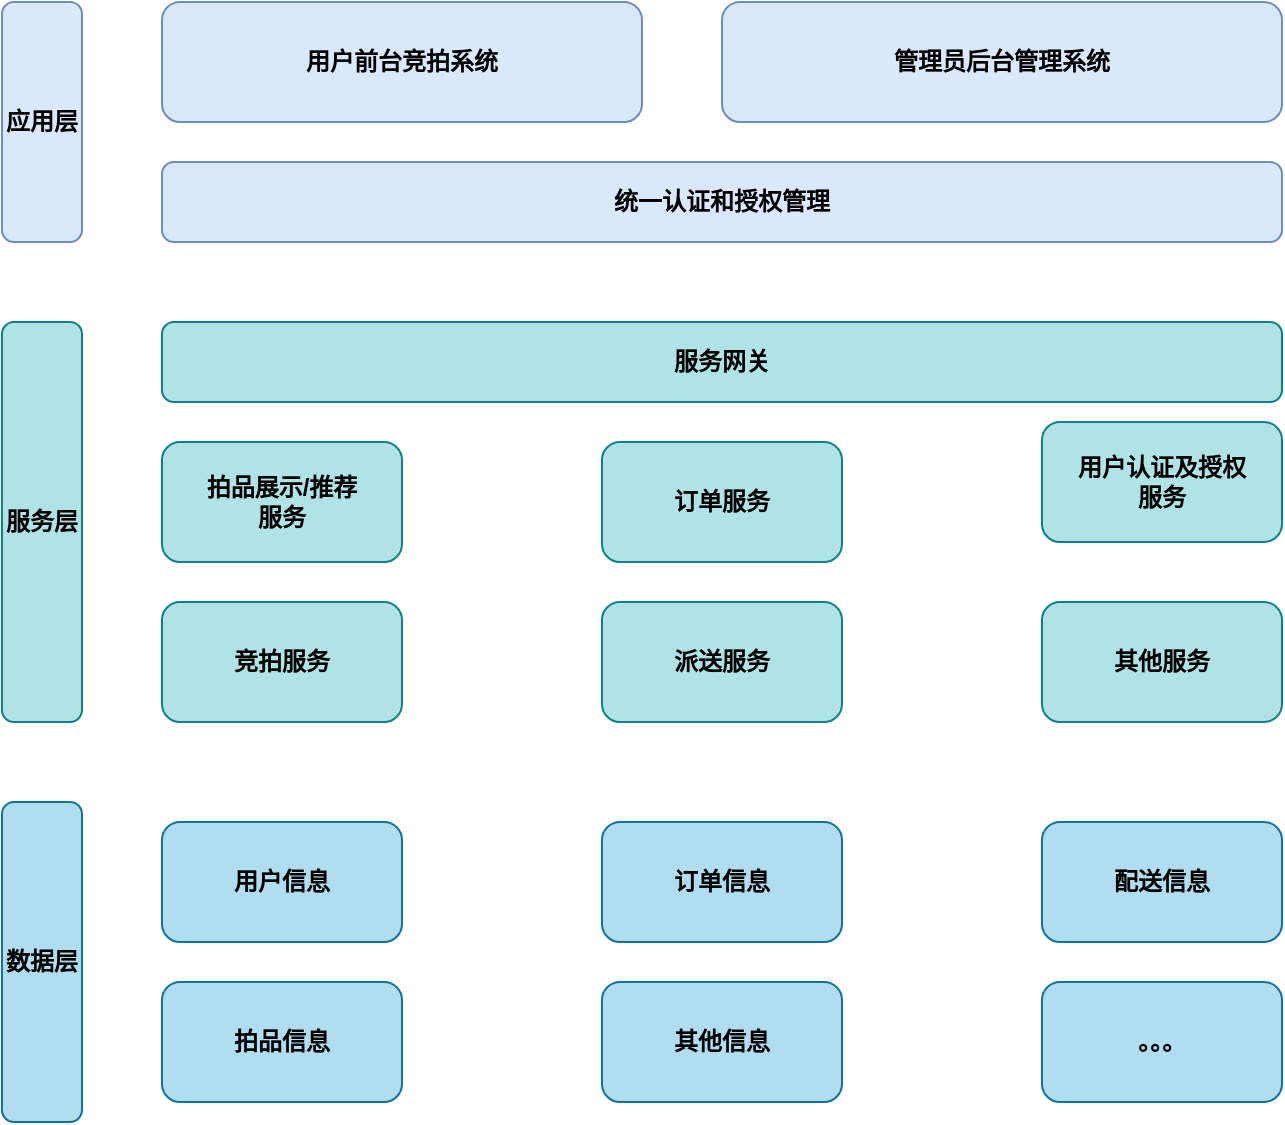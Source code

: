 <mxfile version="17.4.5" type="github">
  <diagram id="RDCqQ6Z4AvfxPIHuZx-x" name="Page-1">
    <mxGraphModel dx="1422" dy="772" grid="1" gridSize="10" guides="1" tooltips="1" connect="1" arrows="1" fold="1" page="1" pageScale="1" pageWidth="827" pageHeight="1169" math="0" shadow="0">
      <root>
        <mxCell id="0" />
        <mxCell id="1" parent="0" />
        <mxCell id="DtWM5_snHsbxjdmC7rAL-1" value="应用层" style="rounded=1;whiteSpace=wrap;html=1;rotation=0;glass=0;sketch=0;shadow=0;fillColor=#dae8fc;strokeColor=#6c8ebf;fontStyle=1" vertex="1" parent="1">
          <mxGeometry x="120" y="120" width="40" height="120" as="geometry" />
        </mxCell>
        <mxCell id="DtWM5_snHsbxjdmC7rAL-2" value="服务层" style="rounded=1;whiteSpace=wrap;html=1;rotation=0;glass=0;sketch=0;shadow=0;fillColor=#b0e3e6;strokeColor=#0e8088;fontStyle=1" vertex="1" parent="1">
          <mxGeometry x="120" y="280" width="40" height="200" as="geometry" />
        </mxCell>
        <mxCell id="DtWM5_snHsbxjdmC7rAL-3" value="数据层" style="rounded=1;whiteSpace=wrap;html=1;rotation=0;glass=0;sketch=0;shadow=0;fillColor=#b1ddf0;strokeColor=#10739e;fontStyle=1" vertex="1" parent="1">
          <mxGeometry x="120" y="520" width="40" height="160" as="geometry" />
        </mxCell>
        <mxCell id="DtWM5_snHsbxjdmC7rAL-4" value="用户前台竞拍系统" style="rounded=1;whiteSpace=wrap;html=1;rotation=0;glass=0;sketch=0;shadow=0;fillColor=#dae8fc;strokeColor=#6c8ebf;fontStyle=1" vertex="1" parent="1">
          <mxGeometry x="200" y="120" width="240" height="60" as="geometry" />
        </mxCell>
        <mxCell id="DtWM5_snHsbxjdmC7rAL-5" value="管理员后台管理系统" style="rounded=1;whiteSpace=wrap;html=1;rotation=0;glass=0;sketch=0;shadow=0;fillColor=#dae8fc;strokeColor=#6c8ebf;fontStyle=1" vertex="1" parent="1">
          <mxGeometry x="480" y="120" width="280" height="60" as="geometry" />
        </mxCell>
        <mxCell id="DtWM5_snHsbxjdmC7rAL-8" value="订单服务" style="rounded=1;whiteSpace=wrap;html=1;rotation=0;glass=0;sketch=0;shadow=0;fillColor=#b0e3e6;strokeColor=#0e8088;fontStyle=1" vertex="1" parent="1">
          <mxGeometry x="420" y="340" width="120" height="60" as="geometry" />
        </mxCell>
        <mxCell id="DtWM5_snHsbxjdmC7rAL-9" value="派送服务" style="rounded=1;whiteSpace=wrap;html=1;rotation=0;glass=0;sketch=0;shadow=0;fillColor=#b0e3e6;strokeColor=#0e8088;fontStyle=1" vertex="1" parent="1">
          <mxGeometry x="420" y="420" width="120" height="60" as="geometry" />
        </mxCell>
        <mxCell id="DtWM5_snHsbxjdmC7rAL-10" value="拍品信息" style="rounded=1;whiteSpace=wrap;html=1;rotation=0;glass=0;sketch=0;shadow=0;fillColor=#b1ddf0;strokeColor=#10739e;fontStyle=1" vertex="1" parent="1">
          <mxGeometry x="200" y="610" width="120" height="60" as="geometry" />
        </mxCell>
        <mxCell id="DtWM5_snHsbxjdmC7rAL-11" value="订单信息" style="rounded=1;whiteSpace=wrap;html=1;rotation=0;glass=0;sketch=0;shadow=0;fillColor=#b1ddf0;strokeColor=#10739e;fontStyle=1" vertex="1" parent="1">
          <mxGeometry x="420" y="530" width="120" height="60" as="geometry" />
        </mxCell>
        <mxCell id="DtWM5_snHsbxjdmC7rAL-12" value="配送信息" style="rounded=1;whiteSpace=wrap;html=1;rotation=0;glass=0;sketch=0;shadow=0;fillColor=#b1ddf0;strokeColor=#10739e;fontStyle=1" vertex="1" parent="1">
          <mxGeometry x="640" y="530" width="120" height="60" as="geometry" />
        </mxCell>
        <mxCell id="DtWM5_snHsbxjdmC7rAL-13" value="服务网关" style="rounded=1;whiteSpace=wrap;html=1;rotation=0;glass=0;sketch=0;shadow=0;fillColor=#b0e3e6;strokeColor=#0e8088;fontStyle=1" vertex="1" parent="1">
          <mxGeometry x="200" y="280" width="560" height="40" as="geometry" />
        </mxCell>
        <mxCell id="DtWM5_snHsbxjdmC7rAL-14" value="统一认证和授权管理" style="rounded=1;whiteSpace=wrap;html=1;rotation=0;glass=0;sketch=0;shadow=0;fillColor=#dae8fc;strokeColor=#6c8ebf;fontStyle=1" vertex="1" parent="1">
          <mxGeometry x="200" y="200" width="560" height="40" as="geometry" />
        </mxCell>
        <mxCell id="DtWM5_snHsbxjdmC7rAL-15" value="拍品展示/推荐&lt;br&gt;服务" style="rounded=1;whiteSpace=wrap;html=1;rotation=0;glass=0;sketch=0;shadow=0;fillColor=#b0e3e6;strokeColor=#0e8088;fontStyle=1" vertex="1" parent="1">
          <mxGeometry x="200" y="340" width="120" height="60" as="geometry" />
        </mxCell>
        <mxCell id="DtWM5_snHsbxjdmC7rAL-16" value="竞拍服务" style="rounded=1;whiteSpace=wrap;html=1;rotation=0;glass=0;sketch=0;shadow=0;fillColor=#b0e3e6;strokeColor=#0e8088;fontStyle=1" vertex="1" parent="1">
          <mxGeometry x="200" y="420" width="120" height="60" as="geometry" />
        </mxCell>
        <mxCell id="DtWM5_snHsbxjdmC7rAL-18" value="用户认证及授权&lt;br&gt;服务" style="rounded=1;whiteSpace=wrap;html=1;rotation=0;glass=0;sketch=0;shadow=0;fillColor=#b0e3e6;strokeColor=#0e8088;fontStyle=1" vertex="1" parent="1">
          <mxGeometry x="640" y="330" width="120" height="60" as="geometry" />
        </mxCell>
        <mxCell id="DtWM5_snHsbxjdmC7rAL-19" value="用户信息" style="rounded=1;whiteSpace=wrap;html=1;rotation=0;glass=0;sketch=0;shadow=0;fillColor=#b1ddf0;strokeColor=#10739e;fontStyle=1" vertex="1" parent="1">
          <mxGeometry x="200" y="530" width="120" height="60" as="geometry" />
        </mxCell>
        <mxCell id="DtWM5_snHsbxjdmC7rAL-21" value="其他服务" style="rounded=1;whiteSpace=wrap;html=1;rotation=0;glass=0;sketch=0;shadow=0;fillColor=#b0e3e6;strokeColor=#0e8088;fontStyle=1" vertex="1" parent="1">
          <mxGeometry x="640" y="420" width="120" height="60" as="geometry" />
        </mxCell>
        <mxCell id="DtWM5_snHsbxjdmC7rAL-24" value="其他信息" style="rounded=1;whiteSpace=wrap;html=1;rotation=0;glass=0;sketch=0;shadow=0;fillColor=#b1ddf0;strokeColor=#10739e;fontStyle=1" vertex="1" parent="1">
          <mxGeometry x="420" y="610" width="120" height="60" as="geometry" />
        </mxCell>
        <mxCell id="DtWM5_snHsbxjdmC7rAL-25" value="。。。" style="rounded=1;whiteSpace=wrap;html=1;rotation=0;glass=0;sketch=0;shadow=0;fillColor=#b1ddf0;strokeColor=#10739e;fontStyle=1" vertex="1" parent="1">
          <mxGeometry x="640" y="610" width="120" height="60" as="geometry" />
        </mxCell>
      </root>
    </mxGraphModel>
  </diagram>
</mxfile>
